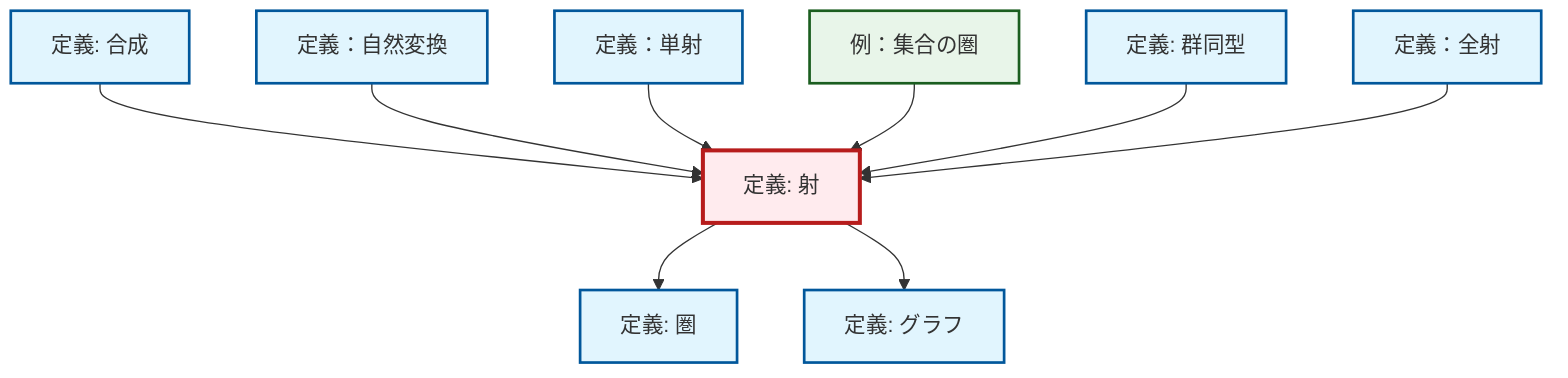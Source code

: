 graph TD
    classDef definition fill:#e1f5fe,stroke:#01579b,stroke-width:2px
    classDef theorem fill:#f3e5f5,stroke:#4a148c,stroke-width:2px
    classDef axiom fill:#fff3e0,stroke:#e65100,stroke-width:2px
    classDef example fill:#e8f5e9,stroke:#1b5e20,stroke-width:2px
    classDef current fill:#ffebee,stroke:#b71c1c,stroke-width:3px
    ex-set-category["例：集合の圏"]:::example
    def-natural-transformation["定義：自然変換"]:::definition
    def-epimorphism["定義：全射"]:::definition
    def-morphism["定義: 射"]:::definition
    def-category["定義: 圏"]:::definition
    def-composition["定義: 合成"]:::definition
    def-monomorphism["定義：単射"]:::definition
    def-isomorphism["定義: 群同型"]:::definition
    def-graph["定義: グラフ"]:::definition
    def-composition --> def-morphism
    def-natural-transformation --> def-morphism
    def-monomorphism --> def-morphism
    ex-set-category --> def-morphism
    def-isomorphism --> def-morphism
    def-morphism --> def-category
    def-epimorphism --> def-morphism
    def-morphism --> def-graph
    class def-morphism current